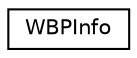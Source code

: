 digraph "Graphical Class Hierarchy"
{
  edge [fontname="Helvetica",fontsize="10",labelfontname="Helvetica",labelfontsize="10"];
  node [fontname="Helvetica",fontsize="10",shape=record];
  rankdir="LR";
  Node0 [label="WBPInfo",height=0.2,width=0.4,color="black", fillcolor="white", style="filled",URL="$structWBPInfo.html"];
}
